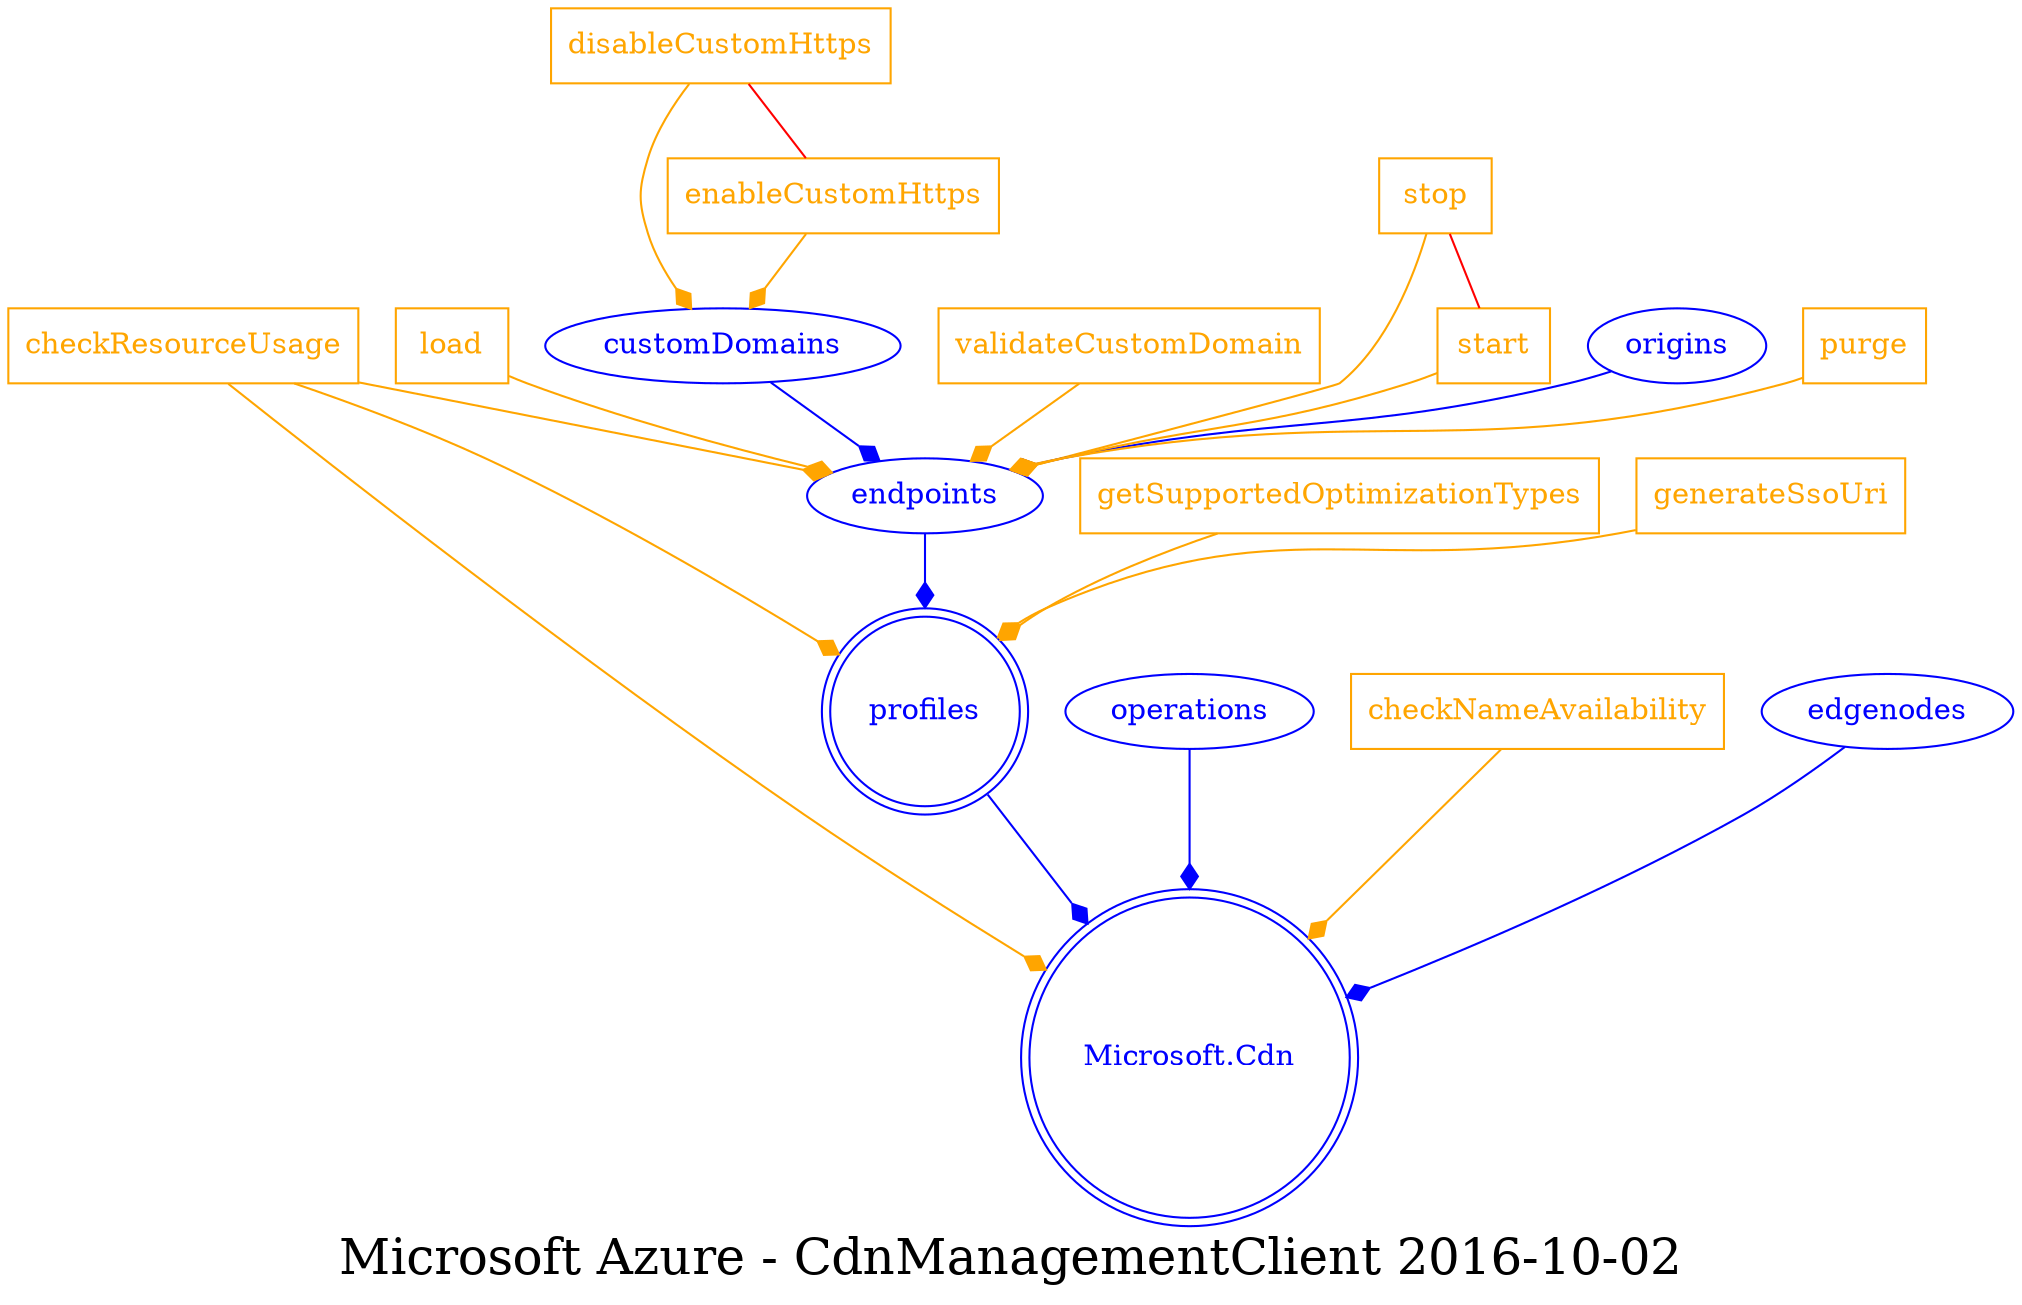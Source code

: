 digraph LexiconGraph {
graph[label="Microsoft Azure - CdnManagementClient 2016-10-02", fontsize=24]
splines=true
"profiles" [color=blue, fontcolor=blue, shape=doublecircle]
"Microsoft.Cdn" [color=blue, fontcolor=blue, shape=doublecircle]
"endpoints" -> "profiles" [color=blue, fontcolor=blue, arrowhead=diamond, arrowtail=none]
"endpoints" [color=blue, fontcolor=blue, shape=ellipse]
"load" [color=orange, fontcolor=orange, shape=box]
"load" -> "endpoints" [color=orange, fontcolor=orange, arrowhead=diamond, arrowtail=none]
"customDomains" -> "endpoints" [color=blue, fontcolor=blue, arrowhead=diamond, arrowtail=none]
"customDomains" [color=blue, fontcolor=blue, shape=ellipse]
"disableCustomHttps" [color=orange, fontcolor=orange, shape=box]
"disableCustomHttps" -> "customDomains" [color=orange, fontcolor=orange, arrowhead=diamond, arrowtail=none]
"enableCustomHttps" [color=orange, fontcolor=orange, shape=box]
"enableCustomHttps" -> "customDomains" [color=orange, fontcolor=orange, arrowhead=diamond, arrowtail=none]
"disableCustomHttps" -> "enableCustomHttps" [color=red, fontcolor=red, arrowhead=none, arrowtail=none]
"validateCustomDomain" [color=orange, fontcolor=orange, shape=box]
"validateCustomDomain" -> "endpoints" [color=orange, fontcolor=orange, arrowhead=diamond, arrowtail=none]
"checkResourceUsage" [color=orange, fontcolor=orange, shape=box]
"checkResourceUsage" -> "endpoints" [color=orange, fontcolor=orange, arrowhead=diamond, arrowtail=none]
"stop" [color=orange, fontcolor=orange, shape=box]
"stop" -> "endpoints" [color=orange, fontcolor=orange, arrowhead=diamond, arrowtail=none]
"origins" -> "endpoints" [color=blue, fontcolor=blue, arrowhead=diamond, arrowtail=none]
"origins" [color=blue, fontcolor=blue, shape=ellipse]
"start" [color=orange, fontcolor=orange, shape=box]
"start" -> "endpoints" [color=orange, fontcolor=orange, arrowhead=diamond, arrowtail=none]
"stop" -> "start" [color=red, fontcolor=red, arrowhead=none, arrowtail=none]
"purge" [color=orange, fontcolor=orange, shape=box]
"purge" -> "endpoints" [color=orange, fontcolor=orange, arrowhead=diamond, arrowtail=none]
"checkResourceUsage" -> "profiles" [color=orange, fontcolor=orange, arrowhead=diamond, arrowtail=none]
"getSupportedOptimizationTypes" [color=orange, fontcolor=orange, shape=box]
"getSupportedOptimizationTypes" -> "profiles" [color=orange, fontcolor=orange, arrowhead=diamond, arrowtail=none]
"generateSsoUri" [color=orange, fontcolor=orange, shape=box]
"generateSsoUri" -> "profiles" [color=orange, fontcolor=orange, arrowhead=diamond, arrowtail=none]
"checkResourceUsage" -> "Microsoft.Cdn" [color=orange, fontcolor=orange, arrowhead=diamond, arrowtail=none]
"profiles" -> "Microsoft.Cdn" [color=blue, fontcolor=blue, arrowhead=diamond, arrowtail=none]
"operations" -> "Microsoft.Cdn" [color=blue, fontcolor=blue, arrowhead=diamond, arrowtail=none]
"operations" [color=blue, fontcolor=blue, shape=ellipse]
"checkNameAvailability" [color=orange, fontcolor=orange, shape=box]
"checkNameAvailability" -> "Microsoft.Cdn" [color=orange, fontcolor=orange, arrowhead=diamond, arrowtail=none]
"edgenodes" -> "Microsoft.Cdn" [color=blue, fontcolor=blue, arrowhead=diamond, arrowtail=none]
"edgenodes" [color=blue, fontcolor=blue, shape=ellipse]
}
